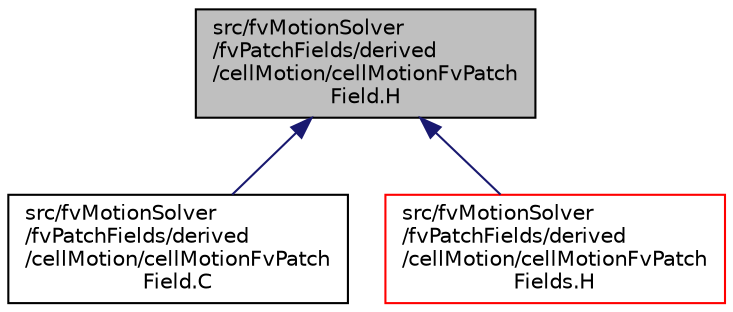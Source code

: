digraph "src/fvMotionSolver/fvPatchFields/derived/cellMotion/cellMotionFvPatchField.H"
{
  bgcolor="transparent";
  edge [fontname="Helvetica",fontsize="10",labelfontname="Helvetica",labelfontsize="10"];
  node [fontname="Helvetica",fontsize="10",shape=record];
  Node1 [label="src/fvMotionSolver\l/fvPatchFields/derived\l/cellMotion/cellMotionFvPatch\lField.H",height=0.2,width=0.4,color="black", fillcolor="grey75", style="filled", fontcolor="black"];
  Node1 -> Node2 [dir="back",color="midnightblue",fontsize="10",style="solid",fontname="Helvetica"];
  Node2 [label="src/fvMotionSolver\l/fvPatchFields/derived\l/cellMotion/cellMotionFvPatch\lField.C",height=0.2,width=0.4,color="black",URL="$a06366.html"];
  Node1 -> Node3 [dir="back",color="midnightblue",fontsize="10",style="solid",fontname="Helvetica"];
  Node3 [label="src/fvMotionSolver\l/fvPatchFields/derived\l/cellMotion/cellMotionFvPatch\lFields.H",height=0.2,width=0.4,color="red",URL="$a06369.html"];
}
